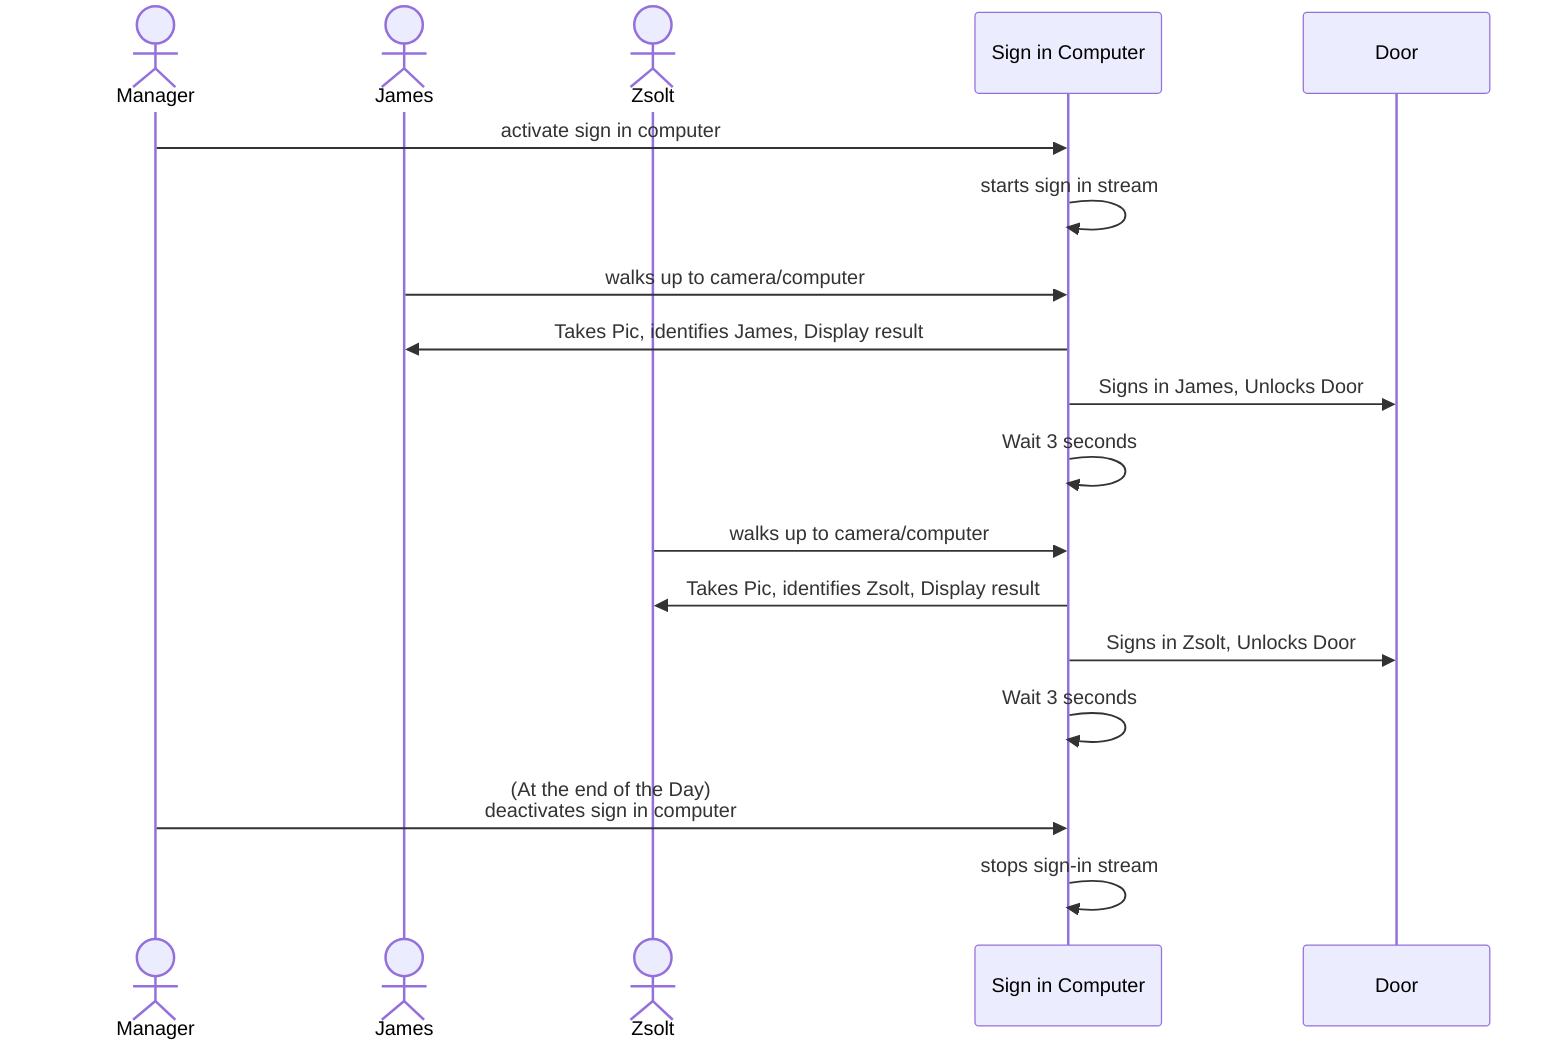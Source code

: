 sequenceDiagram
    Actor admin as Manager

    Actor james as James
    Actor zsolt as Zsolt

    Participant website as Sign in Computer
    Participant door as Door

    admin->>website: activate sign in computer
    website->>website: starts sign in stream

    james->>website: walks up to camera/computer
    website->>james: Takes Pic, identifies James, Display result
    website->>door: Signs in James, Unlocks Door
    website->>website: Wait 3 seconds

    zsolt->>website: walks up to camera/computer
    website->>zsolt: Takes Pic, identifies Zsolt, Display result
    website->>door: Signs in Zsolt, Unlocks Door
    website->>website: Wait 3 seconds


    admin->>website: (At the end of the Day)<br/>deactivates sign in computer
    website->>website: stops sign-in stream
